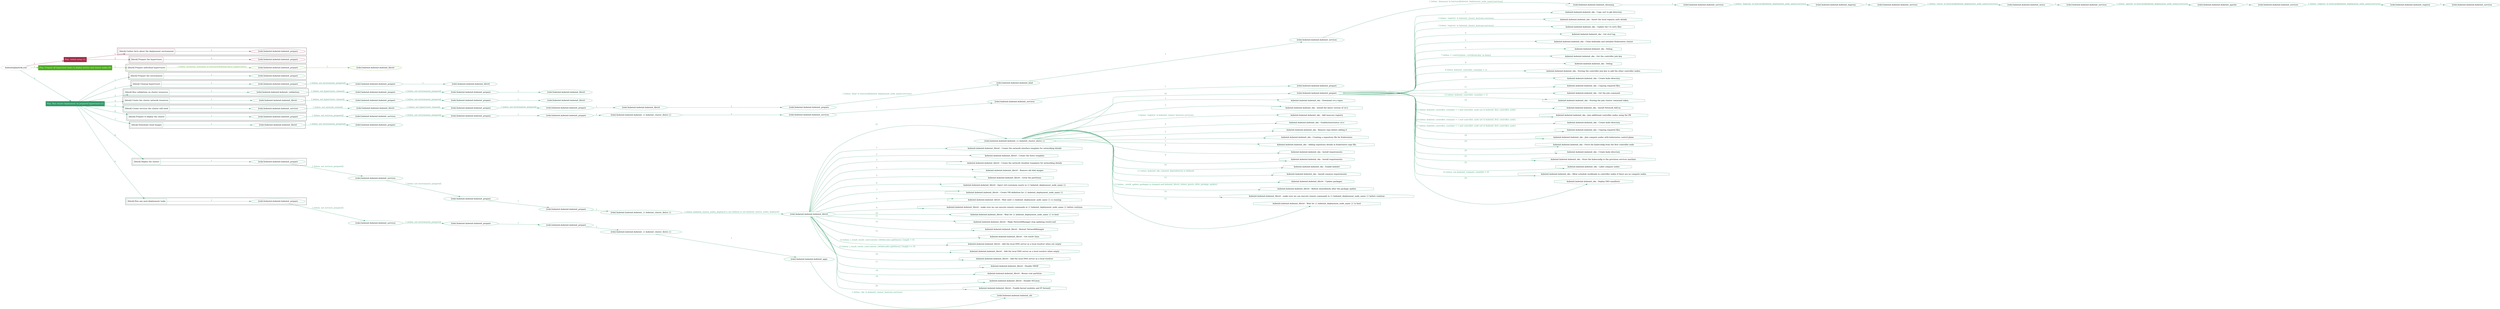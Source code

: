 digraph {
	graph [concentrate=true ordering=in rankdir=LR ratio=fill]
	edge [esep=5 sep=10]
	"kubeinit/playbook.yml" [id=root_node style=dotted]
	play_9ef2fc5b [label="Play: Initial setup (1)" color="#a22a49" fontcolor="#ffffff" id=play_9ef2fc5b shape=box style=filled tooltip=localhost]
	"kubeinit/playbook.yml" -> play_9ef2fc5b [label="1 " color="#a22a49" fontcolor="#a22a49" id=edge_4903bf76 labeltooltip="1 " tooltip="1 "]
	subgraph "kubeinit.kubeinit.kubeinit_prepare" {
		role_4aed1c28 [label="[role] kubeinit.kubeinit.kubeinit_prepare" color="#a22a49" id=role_4aed1c28 tooltip="kubeinit.kubeinit.kubeinit_prepare"]
	}
	subgraph "kubeinit.kubeinit.kubeinit_prepare" {
		role_7d3f40e4 [label="[role] kubeinit.kubeinit.kubeinit_prepare" color="#a22a49" id=role_7d3f40e4 tooltip="kubeinit.kubeinit.kubeinit_prepare"]
	}
	subgraph "Play: Initial setup (1)" {
		play_9ef2fc5b -> block_af2ac111 [label=1 color="#a22a49" fontcolor="#a22a49" id=edge_f2d2b34e labeltooltip=1 tooltip=1]
		subgraph cluster_block_af2ac111 {
			block_af2ac111 [label="[block] Gather facts about the deployment environment" color="#a22a49" id=block_af2ac111 labeltooltip="Gather facts about the deployment environment" shape=box tooltip="Gather facts about the deployment environment"]
			block_af2ac111 -> role_4aed1c28 [label="1 " color="#a22a49" fontcolor="#a22a49" id=edge_f97c8a91 labeltooltip="1 " tooltip="1 "]
		}
		play_9ef2fc5b -> block_1ce15771 [label=2 color="#a22a49" fontcolor="#a22a49" id=edge_c9fffc2e labeltooltip=2 tooltip=2]
		subgraph cluster_block_1ce15771 {
			block_1ce15771 [label="[block] Prepare the hypervisors" color="#a22a49" id=block_1ce15771 labeltooltip="Prepare the hypervisors" shape=box tooltip="Prepare the hypervisors"]
			block_1ce15771 -> role_7d3f40e4 [label="1 " color="#a22a49" fontcolor="#a22a49" id=edge_749e84b3 labeltooltip="1 " tooltip="1 "]
		}
	}
	play_323cfb81 [label="Play: Prepare all hypervisor hosts to deploy service and cluster nodes (0)" color="#4dac20" fontcolor="#ffffff" id=play_323cfb81 shape=box style=filled tooltip="Play: Prepare all hypervisor hosts to deploy service and cluster nodes (0)"]
	"kubeinit/playbook.yml" -> play_323cfb81 [label="2 " color="#4dac20" fontcolor="#4dac20" id=edge_686cb3c3 labeltooltip="2 " tooltip="2 "]
	subgraph "kubeinit.kubeinit.kubeinit_libvirt" {
		role_3d4331ad [label="[role] kubeinit.kubeinit.kubeinit_libvirt" color="#4dac20" id=role_3d4331ad tooltip="kubeinit.kubeinit.kubeinit_libvirt"]
	}
	subgraph "kubeinit.kubeinit.kubeinit_prepare" {
		role_997b0c64 [label="[role] kubeinit.kubeinit.kubeinit_prepare" color="#4dac20" id=role_997b0c64 tooltip="kubeinit.kubeinit.kubeinit_prepare"]
		role_997b0c64 -> role_3d4331ad [label="1 " color="#4dac20" fontcolor="#4dac20" id=edge_b7d7b84b labeltooltip="1 " tooltip="1 "]
	}
	subgraph "Play: Prepare all hypervisor hosts to deploy service and cluster nodes (0)" {
		play_323cfb81 -> block_a5c9ae30 [label=1 color="#4dac20" fontcolor="#4dac20" id=edge_83e48ad5 labeltooltip=1 tooltip=1]
		subgraph cluster_block_a5c9ae30 {
			block_a5c9ae30 [label="[block] Prepare individual hypervisors" color="#4dac20" id=block_a5c9ae30 labeltooltip="Prepare individual hypervisors" shape=box tooltip="Prepare individual hypervisors"]
			block_a5c9ae30 -> role_997b0c64 [label="1 [when: inventory_hostname in hostvars['kubeinit-facts'].hypervisors]" color="#4dac20" fontcolor="#4dac20" id=edge_3b76b274 labeltooltip="1 [when: inventory_hostname in hostvars['kubeinit-facts'].hypervisors]" tooltip="1 [when: inventory_hostname in hostvars['kubeinit-facts'].hypervisors]"]
		}
	}
	play_0d4c85de [label="Play: Run cluster deployment on prepared hypervisors (1)" color="#339969" fontcolor="#ffffff" id=play_0d4c85de shape=box style=filled tooltip=localhost]
	"kubeinit/playbook.yml" -> play_0d4c85de [label="3 " color="#339969" fontcolor="#339969" id=edge_3c913d36 labeltooltip="3 " tooltip="3 "]
	subgraph "kubeinit.kubeinit.kubeinit_prepare" {
		role_baa9bc07 [label="[role] kubeinit.kubeinit.kubeinit_prepare" color="#339969" id=role_baa9bc07 tooltip="kubeinit.kubeinit.kubeinit_prepare"]
	}
	subgraph "kubeinit.kubeinit.kubeinit_libvirt" {
		role_3f87221f [label="[role] kubeinit.kubeinit.kubeinit_libvirt" color="#339969" id=role_3f87221f tooltip="kubeinit.kubeinit.kubeinit_libvirt"]
	}
	subgraph "kubeinit.kubeinit.kubeinit_prepare" {
		role_0d69f023 [label="[role] kubeinit.kubeinit.kubeinit_prepare" color="#339969" id=role_0d69f023 tooltip="kubeinit.kubeinit.kubeinit_prepare"]
		role_0d69f023 -> role_3f87221f [label="1 " color="#339969" fontcolor="#339969" id=edge_dbb89274 labeltooltip="1 " tooltip="1 "]
	}
	subgraph "kubeinit.kubeinit.kubeinit_prepare" {
		role_6fcfbc53 [label="[role] kubeinit.kubeinit.kubeinit_prepare" color="#339969" id=role_6fcfbc53 tooltip="kubeinit.kubeinit.kubeinit_prepare"]
		role_6fcfbc53 -> role_0d69f023 [label="1 [when: not environment_prepared]" color="#339969" fontcolor="#339969" id=edge_078109ac labeltooltip="1 [when: not environment_prepared]" tooltip="1 [when: not environment_prepared]"]
	}
	subgraph "kubeinit.kubeinit.kubeinit_libvirt" {
		role_bbefcb0c [label="[role] kubeinit.kubeinit.kubeinit_libvirt" color="#339969" id=role_bbefcb0c tooltip="kubeinit.kubeinit.kubeinit_libvirt"]
	}
	subgraph "kubeinit.kubeinit.kubeinit_prepare" {
		role_2302d466 [label="[role] kubeinit.kubeinit.kubeinit_prepare" color="#339969" id=role_2302d466 tooltip="kubeinit.kubeinit.kubeinit_prepare"]
		role_2302d466 -> role_bbefcb0c [label="1 " color="#339969" fontcolor="#339969" id=edge_1213c4a3 labeltooltip="1 " tooltip="1 "]
	}
	subgraph "kubeinit.kubeinit.kubeinit_prepare" {
		role_8870eb88 [label="[role] kubeinit.kubeinit.kubeinit_prepare" color="#339969" id=role_8870eb88 tooltip="kubeinit.kubeinit.kubeinit_prepare"]
		role_8870eb88 -> role_2302d466 [label="1 [when: not environment_prepared]" color="#339969" fontcolor="#339969" id=edge_531532ac labeltooltip="1 [when: not environment_prepared]" tooltip="1 [when: not environment_prepared]"]
	}
	subgraph "kubeinit.kubeinit.kubeinit_validations" {
		role_ef82094a [label="[role] kubeinit.kubeinit.kubeinit_validations" color="#339969" id=role_ef82094a tooltip="kubeinit.kubeinit.kubeinit_validations"]
		role_ef82094a -> role_8870eb88 [label="1 [when: not hypervisors_cleaned]" color="#339969" fontcolor="#339969" id=edge_b33e6cba labeltooltip="1 [when: not hypervisors_cleaned]" tooltip="1 [when: not hypervisors_cleaned]"]
	}
	subgraph "kubeinit.kubeinit.kubeinit_libvirt" {
		role_3fa76de4 [label="[role] kubeinit.kubeinit.kubeinit_libvirt" color="#339969" id=role_3fa76de4 tooltip="kubeinit.kubeinit.kubeinit_libvirt"]
	}
	subgraph "kubeinit.kubeinit.kubeinit_prepare" {
		role_cb39a0e7 [label="[role] kubeinit.kubeinit.kubeinit_prepare" color="#339969" id=role_cb39a0e7 tooltip="kubeinit.kubeinit.kubeinit_prepare"]
		role_cb39a0e7 -> role_3fa76de4 [label="1 " color="#339969" fontcolor="#339969" id=edge_c74c9ef0 labeltooltip="1 " tooltip="1 "]
	}
	subgraph "kubeinit.kubeinit.kubeinit_prepare" {
		role_76798f1c [label="[role] kubeinit.kubeinit.kubeinit_prepare" color="#339969" id=role_76798f1c tooltip="kubeinit.kubeinit.kubeinit_prepare"]
		role_76798f1c -> role_cb39a0e7 [label="1 [when: not environment_prepared]" color="#339969" fontcolor="#339969" id=edge_195ca50b labeltooltip="1 [when: not environment_prepared]" tooltip="1 [when: not environment_prepared]"]
	}
	subgraph "kubeinit.kubeinit.kubeinit_libvirt" {
		role_13f20745 [label="[role] kubeinit.kubeinit.kubeinit_libvirt" color="#339969" id=role_13f20745 tooltip="kubeinit.kubeinit.kubeinit_libvirt"]
		role_13f20745 -> role_76798f1c [label="1 [when: not hypervisors_cleaned]" color="#339969" fontcolor="#339969" id=edge_ceb0f009 labeltooltip="1 [when: not hypervisors_cleaned]" tooltip="1 [when: not hypervisors_cleaned]"]
	}
	subgraph "kubeinit.kubeinit.kubeinit_services" {
		role_95e73071 [label="[role] kubeinit.kubeinit.kubeinit_services" color="#339969" id=role_95e73071 tooltip="kubeinit.kubeinit.kubeinit_services"]
	}
	subgraph "kubeinit.kubeinit.kubeinit_registry" {
		role_1e97c482 [label="[role] kubeinit.kubeinit.kubeinit_registry" color="#339969" id=role_1e97c482 tooltip="kubeinit.kubeinit.kubeinit_registry"]
		role_1e97c482 -> role_95e73071 [label="1 " color="#339969" fontcolor="#339969" id=edge_b39dda98 labeltooltip="1 " tooltip="1 "]
	}
	subgraph "kubeinit.kubeinit.kubeinit_services" {
		role_dbdaa0f9 [label="[role] kubeinit.kubeinit.kubeinit_services" color="#339969" id=role_dbdaa0f9 tooltip="kubeinit.kubeinit.kubeinit_services"]
		role_dbdaa0f9 -> role_1e97c482 [label="1 [when: 'registry' in hostvars[kubeinit_deployment_node_name].services]" color="#339969" fontcolor="#339969" id=edge_9c8b7c3d labeltooltip="1 [when: 'registry' in hostvars[kubeinit_deployment_node_name].services]" tooltip="1 [when: 'registry' in hostvars[kubeinit_deployment_node_name].services]"]
	}
	subgraph "kubeinit.kubeinit.kubeinit_apache" {
		role_d4eccbad [label="[role] kubeinit.kubeinit.kubeinit_apache" color="#339969" id=role_d4eccbad tooltip="kubeinit.kubeinit.kubeinit_apache"]
		role_d4eccbad -> role_dbdaa0f9 [label="1 " color="#339969" fontcolor="#339969" id=edge_1175b15c labeltooltip="1 " tooltip="1 "]
	}
	subgraph "kubeinit.kubeinit.kubeinit_services" {
		role_1bc7715e [label="[role] kubeinit.kubeinit.kubeinit_services" color="#339969" id=role_1bc7715e tooltip="kubeinit.kubeinit.kubeinit_services"]
		role_1bc7715e -> role_d4eccbad [label="1 [when: 'apache' in hostvars[kubeinit_deployment_node_name].services]" color="#339969" fontcolor="#339969" id=edge_9a815620 labeltooltip="1 [when: 'apache' in hostvars[kubeinit_deployment_node_name].services]" tooltip="1 [when: 'apache' in hostvars[kubeinit_deployment_node_name].services]"]
	}
	subgraph "kubeinit.kubeinit.kubeinit_nexus" {
		role_e8972f2a [label="[role] kubeinit.kubeinit.kubeinit_nexus" color="#339969" id=role_e8972f2a tooltip="kubeinit.kubeinit.kubeinit_nexus"]
		role_e8972f2a -> role_1bc7715e [label="1 " color="#339969" fontcolor="#339969" id=edge_29619b9e labeltooltip="1 " tooltip="1 "]
	}
	subgraph "kubeinit.kubeinit.kubeinit_services" {
		role_07f05728 [label="[role] kubeinit.kubeinit.kubeinit_services" color="#339969" id=role_07f05728 tooltip="kubeinit.kubeinit.kubeinit_services"]
		role_07f05728 -> role_e8972f2a [label="1 [when: 'nexus' in hostvars[kubeinit_deployment_node_name].services]" color="#339969" fontcolor="#339969" id=edge_a8e0ece7 labeltooltip="1 [when: 'nexus' in hostvars[kubeinit_deployment_node_name].services]" tooltip="1 [when: 'nexus' in hostvars[kubeinit_deployment_node_name].services]"]
	}
	subgraph "kubeinit.kubeinit.kubeinit_haproxy" {
		role_a96617a4 [label="[role] kubeinit.kubeinit.kubeinit_haproxy" color="#339969" id=role_a96617a4 tooltip="kubeinit.kubeinit.kubeinit_haproxy"]
		role_a96617a4 -> role_07f05728 [label="1 " color="#339969" fontcolor="#339969" id=edge_37b26635 labeltooltip="1 " tooltip="1 "]
	}
	subgraph "kubeinit.kubeinit.kubeinit_services" {
		role_d2247ea9 [label="[role] kubeinit.kubeinit.kubeinit_services" color="#339969" id=role_d2247ea9 tooltip="kubeinit.kubeinit.kubeinit_services"]
		role_d2247ea9 -> role_a96617a4 [label="1 [when: 'haproxy' in hostvars[kubeinit_deployment_node_name].services]" color="#339969" fontcolor="#339969" id=edge_3a8f76c1 labeltooltip="1 [when: 'haproxy' in hostvars[kubeinit_deployment_node_name].services]" tooltip="1 [when: 'haproxy' in hostvars[kubeinit_deployment_node_name].services]"]
	}
	subgraph "kubeinit.kubeinit.kubeinit_dnsmasq" {
		role_210dd30f [label="[role] kubeinit.kubeinit.kubeinit_dnsmasq" color="#339969" id=role_210dd30f tooltip="kubeinit.kubeinit.kubeinit_dnsmasq"]
		role_210dd30f -> role_d2247ea9 [label="1 " color="#339969" fontcolor="#339969" id=edge_2012ef2a labeltooltip="1 " tooltip="1 "]
	}
	subgraph "kubeinit.kubeinit.kubeinit_services" {
		role_0111502e [label="[role] kubeinit.kubeinit.kubeinit_services" color="#339969" id=role_0111502e tooltip="kubeinit.kubeinit.kubeinit_services"]
		role_0111502e -> role_210dd30f [label="1 [when: 'dnsmasq' in hostvars[kubeinit_deployment_node_name].services]" color="#339969" fontcolor="#339969" id=edge_42a266c9 labeltooltip="1 [when: 'dnsmasq' in hostvars[kubeinit_deployment_node_name].services]" tooltip="1 [when: 'dnsmasq' in hostvars[kubeinit_deployment_node_name].services]"]
	}
	subgraph "kubeinit.kubeinit.kubeinit_bind" {
		role_e293cfa9 [label="[role] kubeinit.kubeinit.kubeinit_bind" color="#339969" id=role_e293cfa9 tooltip="kubeinit.kubeinit.kubeinit_bind"]
		role_e293cfa9 -> role_0111502e [label="1 " color="#339969" fontcolor="#339969" id=edge_5ee10692 labeltooltip="1 " tooltip="1 "]
	}
	subgraph "kubeinit.kubeinit.kubeinit_prepare" {
		role_1ac79381 [label="[role] kubeinit.kubeinit.kubeinit_prepare" color="#339969" id=role_1ac79381 tooltip="kubeinit.kubeinit.kubeinit_prepare"]
		role_1ac79381 -> role_e293cfa9 [label="1 [when: 'bind' in hostvars[kubeinit_deployment_node_name].services]" color="#339969" fontcolor="#339969" id=edge_a4da7af4 labeltooltip="1 [when: 'bind' in hostvars[kubeinit_deployment_node_name].services]" tooltip="1 [when: 'bind' in hostvars[kubeinit_deployment_node_name].services]"]
	}
	subgraph "kubeinit.kubeinit.kubeinit_libvirt" {
		role_2ca38f03 [label="[role] kubeinit.kubeinit.kubeinit_libvirt" color="#339969" id=role_2ca38f03 tooltip="kubeinit.kubeinit.kubeinit_libvirt"]
		role_2ca38f03 -> role_1ac79381 [label="1 " color="#339969" fontcolor="#339969" id=edge_614a9295 labeltooltip="1 " tooltip="1 "]
	}
	subgraph "kubeinit.kubeinit.kubeinit_prepare" {
		role_c4a2ab99 [label="[role] kubeinit.kubeinit.kubeinit_prepare" color="#339969" id=role_c4a2ab99 tooltip="kubeinit.kubeinit.kubeinit_prepare"]
		role_c4a2ab99 -> role_2ca38f03 [label="1 " color="#339969" fontcolor="#339969" id=edge_7387ff57 labeltooltip="1 " tooltip="1 "]
	}
	subgraph "kubeinit.kubeinit.kubeinit_prepare" {
		role_45027be6 [label="[role] kubeinit.kubeinit.kubeinit_prepare" color="#339969" id=role_45027be6 tooltip="kubeinit.kubeinit.kubeinit_prepare"]
		role_45027be6 -> role_c4a2ab99 [label="1 [when: not environment_prepared]" color="#339969" fontcolor="#339969" id=edge_064b6af9 labeltooltip="1 [when: not environment_prepared]" tooltip="1 [when: not environment_prepared]"]
	}
	subgraph "kubeinit.kubeinit.kubeinit_libvirt" {
		role_bcc92cab [label="[role] kubeinit.kubeinit.kubeinit_libvirt" color="#339969" id=role_bcc92cab tooltip="kubeinit.kubeinit.kubeinit_libvirt"]
		role_bcc92cab -> role_45027be6 [label="1 [when: not hypervisors_cleaned]" color="#339969" fontcolor="#339969" id=edge_bfb7f5da labeltooltip="1 [when: not hypervisors_cleaned]" tooltip="1 [when: not hypervisors_cleaned]"]
	}
	subgraph "kubeinit.kubeinit.kubeinit_services" {
		role_5e364367 [label="[role] kubeinit.kubeinit.kubeinit_services" color="#339969" id=role_5e364367 tooltip="kubeinit.kubeinit.kubeinit_services"]
		role_5e364367 -> role_bcc92cab [label="1 [when: not network_created]" color="#339969" fontcolor="#339969" id=edge_d810d098 labeltooltip="1 [when: not network_created]" tooltip="1 [when: not network_created]"]
	}
	subgraph "kubeinit.kubeinit.kubeinit_prepare" {
		role_38baeaf0 [label="[role] kubeinit.kubeinit.kubeinit_prepare" color="#339969" id=role_38baeaf0 tooltip="kubeinit.kubeinit.kubeinit_prepare"]
	}
	subgraph "kubeinit.kubeinit.kubeinit_services" {
		role_38d1a1bc [label="[role] kubeinit.kubeinit.kubeinit_services" color="#339969" id=role_38d1a1bc tooltip="kubeinit.kubeinit.kubeinit_services"]
		role_38d1a1bc -> role_38baeaf0 [label="1 " color="#339969" fontcolor="#339969" id=edge_293d2e7e labeltooltip="1 " tooltip="1 "]
	}
	subgraph "kubeinit.kubeinit.kubeinit_services" {
		role_22dc7626 [label="[role] kubeinit.kubeinit.kubeinit_services" color="#339969" id=role_22dc7626 tooltip="kubeinit.kubeinit.kubeinit_services"]
		role_22dc7626 -> role_38d1a1bc [label="1 " color="#339969" fontcolor="#339969" id=edge_e1f56c8f labeltooltip="1 " tooltip="1 "]
	}
	subgraph "kubeinit.kubeinit.kubeinit_{{ kubeinit_cluster_distro }}" {
		role_a67544c5 [label="[role] kubeinit.kubeinit.kubeinit_{{ kubeinit_cluster_distro }}" color="#339969" id=role_a67544c5 tooltip="kubeinit.kubeinit.kubeinit_{{ kubeinit_cluster_distro }}"]
		role_a67544c5 -> role_22dc7626 [label="1 " color="#339969" fontcolor="#339969" id=edge_46518707 labeltooltip="1 " tooltip="1 "]
	}
	subgraph "kubeinit.kubeinit.kubeinit_prepare" {
		role_4471a2f5 [label="[role] kubeinit.kubeinit.kubeinit_prepare" color="#339969" id=role_4471a2f5 tooltip="kubeinit.kubeinit.kubeinit_prepare"]
		role_4471a2f5 -> role_a67544c5 [label="1 " color="#339969" fontcolor="#339969" id=edge_9c5d8540 labeltooltip="1 " tooltip="1 "]
	}
	subgraph "kubeinit.kubeinit.kubeinit_prepare" {
		role_3c58cd94 [label="[role] kubeinit.kubeinit.kubeinit_prepare" color="#339969" id=role_3c58cd94 tooltip="kubeinit.kubeinit.kubeinit_prepare"]
		role_3c58cd94 -> role_4471a2f5 [label="1 " color="#339969" fontcolor="#339969" id=edge_6630f47f labeltooltip="1 " tooltip="1 "]
	}
	subgraph "kubeinit.kubeinit.kubeinit_services" {
		role_7b0fcf9a [label="[role] kubeinit.kubeinit.kubeinit_services" color="#339969" id=role_7b0fcf9a tooltip="kubeinit.kubeinit.kubeinit_services"]
		role_7b0fcf9a -> role_3c58cd94 [label="1 [when: not environment_prepared]" color="#339969" fontcolor="#339969" id=edge_cc979bb1 labeltooltip="1 [when: not environment_prepared]" tooltip="1 [when: not environment_prepared]"]
	}
	subgraph "kubeinit.kubeinit.kubeinit_prepare" {
		role_242997e8 [label="[role] kubeinit.kubeinit.kubeinit_prepare" color="#339969" id=role_242997e8 tooltip="kubeinit.kubeinit.kubeinit_prepare"]
		role_242997e8 -> role_7b0fcf9a [label="1 [when: not services_prepared]" color="#339969" fontcolor="#339969" id=edge_781f4ae1 labeltooltip="1 [when: not services_prepared]" tooltip="1 [when: not services_prepared]"]
	}
	subgraph "kubeinit.kubeinit.kubeinit_prepare" {
		role_a84bfa25 [label="[role] kubeinit.kubeinit.kubeinit_prepare" color="#339969" id=role_a84bfa25 tooltip="kubeinit.kubeinit.kubeinit_prepare"]
	}
	subgraph "kubeinit.kubeinit.kubeinit_libvirt" {
		role_c114c547 [label="[role] kubeinit.kubeinit.kubeinit_libvirt" color="#339969" id=role_c114c547 tooltip="kubeinit.kubeinit.kubeinit_libvirt"]
		role_c114c547 -> role_a84bfa25 [label="1 [when: not environment_prepared]" color="#339969" fontcolor="#339969" id=edge_c21ac67e labeltooltip="1 [when: not environment_prepared]" tooltip="1 [when: not environment_prepared]"]
	}
	subgraph "kubeinit.kubeinit.kubeinit_prepare" {
		role_54ca0103 [label="[role] kubeinit.kubeinit.kubeinit_prepare" color="#339969" id=role_54ca0103 tooltip="kubeinit.kubeinit.kubeinit_prepare"]
		task_1079ef1f [label="kubeinit.kubeinit.kubeinit_eks : Copy cert to pki directory" color="#339969" id=task_1079ef1f shape=octagon tooltip="kubeinit.kubeinit.kubeinit_eks : Copy cert to pki directory"]
		role_54ca0103 -> task_1079ef1f [label="1 " color="#339969" fontcolor="#339969" id=edge_710e9b38 labeltooltip="1 " tooltip="1 "]
		task_60656863 [label="kubeinit.kubeinit.kubeinit_eks : Insert the local registry auth details" color="#339969" id=task_60656863 shape=octagon tooltip="kubeinit.kubeinit.kubeinit_eks : Insert the local registry auth details"]
		role_54ca0103 -> task_60656863 [label="2 [when: 'registry' in kubeinit_cluster_hostvars.services]" color="#339969" fontcolor="#339969" id=edge_11131124 labeltooltip="2 [when: 'registry' in kubeinit_cluster_hostvars.services]" tooltip="2 [when: 'registry' in kubeinit_cluster_hostvars.services]"]
		task_2f9e1dbe [label="kubeinit.kubeinit.kubeinit_eks : Update the CA certs files" color="#339969" id=task_2f9e1dbe shape=octagon tooltip="kubeinit.kubeinit.kubeinit_eks : Update the CA certs files"]
		role_54ca0103 -> task_2f9e1dbe [label="3 [when: 'registry' in kubeinit_cluster_hostvars.services]" color="#339969" fontcolor="#339969" id=edge_42a8e7b6 labeltooltip="3 [when: 'registry' in kubeinit_cluster_hostvars.services]" tooltip="3 [when: 'registry' in kubeinit_cluster_hostvars.services]"]
		task_30741188 [label="kubeinit.kubeinit.kubeinit_eks : Get etcd tag" color="#339969" id=task_30741188 shape=octagon tooltip="kubeinit.kubeinit.kubeinit_eks : Get etcd tag"]
		role_54ca0103 -> task_30741188 [label="4 " color="#339969" fontcolor="#339969" id=edge_315a375c labeltooltip="4 " tooltip="4 "]
		task_51d7516b [label="kubeinit.kubeinit.kubeinit_eks : Clean kubeadm and initialize Kubernetes cluster" color="#339969" id=task_51d7516b shape=octagon tooltip="kubeinit.kubeinit.kubeinit_eks : Clean kubeadm and initialize Kubernetes cluster"]
		role_54ca0103 -> task_51d7516b [label="5 " color="#339969" fontcolor="#339969" id=edge_45c041d7 labeltooltip="5 " tooltip="5 "]
		task_4365701f [label="kubeinit.kubeinit.kubeinit_eks : Debug" color="#339969" id=task_4365701f shape=octagon tooltip="kubeinit.kubeinit.kubeinit_eks : Debug"]
		role_54ca0103 -> task_4365701f [label="6 " color="#339969" fontcolor="#339969" id=edge_7b6f5466 labeltooltip="6 " tooltip="6 "]
		task_5b7d1ec5 [label="kubeinit.kubeinit.kubeinit_eks : Get the controller join key" color="#339969" id=task_5b7d1ec5 shape=octagon tooltip="kubeinit.kubeinit.kubeinit_eks : Get the controller join key"]
		role_54ca0103 -> task_5b7d1ec5 [label="7 [when: ('--control-plane --certificate-key' in item)]" color="#339969" fontcolor="#339969" id=edge_50f9fee9 labeltooltip="7 [when: ('--control-plane --certificate-key' in item)]" tooltip="7 [when: ('--control-plane --certificate-key' in item)]"]
		task_3550465d [label="kubeinit.kubeinit.kubeinit_eks : Debug" color="#339969" id=task_3550465d shape=octagon tooltip="kubeinit.kubeinit.kubeinit_eks : Debug"]
		role_54ca0103 -> task_3550465d [label="8 " color="#339969" fontcolor="#339969" id=edge_5783ef3b labeltooltip="8 " tooltip="8 "]
		task_97a59260 [label="kubeinit.kubeinit.kubeinit_eks : Storing the controller join key to add the other controller nodes." color="#339969" id=task_97a59260 shape=octagon tooltip="kubeinit.kubeinit.kubeinit_eks : Storing the controller join key to add the other controller nodes."]
		role_54ca0103 -> task_97a59260 [label="9 [when: kubeinit_controller_count|int > 1]" color="#339969" fontcolor="#339969" id=edge_94c10ab1 labeltooltip="9 [when: kubeinit_controller_count|int > 1]" tooltip="9 [when: kubeinit_controller_count|int > 1]"]
		task_ece44035 [label="kubeinit.kubeinit.kubeinit_eks : Create kube directory" color="#339969" id=task_ece44035 shape=octagon tooltip="kubeinit.kubeinit.kubeinit_eks : Create kube directory"]
		role_54ca0103 -> task_ece44035 [label="10 " color="#339969" fontcolor="#339969" id=edge_c701a6b3 labeltooltip="10 " tooltip="10 "]
		task_07733f3b [label="kubeinit.kubeinit.kubeinit_eks : Copying required files" color="#339969" id=task_07733f3b shape=octagon tooltip="kubeinit.kubeinit.kubeinit_eks : Copying required files"]
		role_54ca0103 -> task_07733f3b [label="11 " color="#339969" fontcolor="#339969" id=edge_be7a7d79 labeltooltip="11 " tooltip="11 "]
		task_7d0a386c [label="kubeinit.kubeinit.kubeinit_eks : Get the join command" color="#339969" id=task_7d0a386c shape=octagon tooltip="kubeinit.kubeinit.kubeinit_eks : Get the join command"]
		role_54ca0103 -> task_7d0a386c [label="12 " color="#339969" fontcolor="#339969" id=edge_51c99918 labeltooltip="12 " tooltip="12 "]
		task_a9c9b5e0 [label="kubeinit.kubeinit.kubeinit_eks : Storing the join cluster command token." color="#339969" id=task_a9c9b5e0 shape=octagon tooltip="kubeinit.kubeinit.kubeinit_eks : Storing the join cluster command token."]
		role_54ca0103 -> task_a9c9b5e0 [label="13 [when: kubeinit_controller_count|int > 1]" color="#339969" fontcolor="#339969" id=edge_cd72e70f labeltooltip="13 [when: kubeinit_controller_count|int > 1]" tooltip="13 [when: kubeinit_controller_count|int > 1]"]
		task_b7eaa3c4 [label="kubeinit.kubeinit.kubeinit_eks : Install Network Add-on" color="#339969" id=task_b7eaa3c4 shape=octagon tooltip="kubeinit.kubeinit.kubeinit_eks : Install Network Add-on"]
		role_54ca0103 -> task_b7eaa3c4 [label="14 " color="#339969" fontcolor="#339969" id=edge_f85535f9 labeltooltip="14 " tooltip="14 "]
		task_31cca5d4 [label="kubeinit.kubeinit.kubeinit_eks : Join additional controller nodes using the PK" color="#339969" id=task_31cca5d4 shape=octagon tooltip="kubeinit.kubeinit.kubeinit_eks : Join additional controller nodes using the PK"]
		role_54ca0103 -> task_31cca5d4 [label="15 [when: kubeinit_controller_count|int > 1 and controller_node not in kubeinit_first_controller_node]" color="#339969" fontcolor="#339969" id=edge_22642763 labeltooltip="15 [when: kubeinit_controller_count|int > 1 and controller_node not in kubeinit_first_controller_node]" tooltip="15 [when: kubeinit_controller_count|int > 1 and controller_node not in kubeinit_first_controller_node]"]
		task_2db7f42c [label="kubeinit.kubeinit.kubeinit_eks : Create kube directory" color="#339969" id=task_2db7f42c shape=octagon tooltip="kubeinit.kubeinit.kubeinit_eks : Create kube directory"]
		role_54ca0103 -> task_2db7f42c [label="16 [when: kubeinit_controller_count|int > 1 and controller_node not in kubeinit_first_controller_node]" color="#339969" fontcolor="#339969" id=edge_17f59b19 labeltooltip="16 [when: kubeinit_controller_count|int > 1 and controller_node not in kubeinit_first_controller_node]" tooltip="16 [when: kubeinit_controller_count|int > 1 and controller_node not in kubeinit_first_controller_node]"]
		task_544509fb [label="kubeinit.kubeinit.kubeinit_eks : Copying required files" color="#339969" id=task_544509fb shape=octagon tooltip="kubeinit.kubeinit.kubeinit_eks : Copying required files"]
		role_54ca0103 -> task_544509fb [label="17 [when: kubeinit_controller_count|int > 1 and controller_node not in kubeinit_first_controller_node]" color="#339969" fontcolor="#339969" id=edge_74215a3c labeltooltip="17 [when: kubeinit_controller_count|int > 1 and controller_node not in kubeinit_first_controller_node]" tooltip="17 [when: kubeinit_controller_count|int > 1 and controller_node not in kubeinit_first_controller_node]"]
		task_9791b504 [label="kubeinit.kubeinit.kubeinit_eks : Join compute nodes with kubernetes control plane" color="#339969" id=task_9791b504 shape=octagon tooltip="kubeinit.kubeinit.kubeinit_eks : Join compute nodes with kubernetes control plane"]
		role_54ca0103 -> task_9791b504 [label="18 " color="#339969" fontcolor="#339969" id=edge_2199ef6e labeltooltip="18 " tooltip="18 "]
		task_35e1c1a1 [label="kubeinit.kubeinit.kubeinit_eks : Fetch the kubeconfig from the first controller node" color="#339969" id=task_35e1c1a1 shape=octagon tooltip="kubeinit.kubeinit.kubeinit_eks : Fetch the kubeconfig from the first controller node"]
		role_54ca0103 -> task_35e1c1a1 [label="19 " color="#339969" fontcolor="#339969" id=edge_2d60debe labeltooltip="19 " tooltip="19 "]
		task_3075038a [label="kubeinit.kubeinit.kubeinit_eks : Create kube directory" color="#339969" id=task_3075038a shape=octagon tooltip="kubeinit.kubeinit.kubeinit_eks : Create kube directory"]
		role_54ca0103 -> task_3075038a [label="20 " color="#339969" fontcolor="#339969" id=edge_fc78468c labeltooltip="20 " tooltip="20 "]
		task_ac3e991a [label="kubeinit.kubeinit.kubeinit_eks : Store the kubeconfig to the provision services machine." color="#339969" id=task_ac3e991a shape=octagon tooltip="kubeinit.kubeinit.kubeinit_eks : Store the kubeconfig to the provision services machine."]
		role_54ca0103 -> task_ac3e991a [label="21 " color="#339969" fontcolor="#339969" id=edge_f1384406 labeltooltip="21 " tooltip="21 "]
		task_ded98aa9 [label="kubeinit.kubeinit.kubeinit_eks : Label compute nodes" color="#339969" id=task_ded98aa9 shape=octagon tooltip="kubeinit.kubeinit.kubeinit_eks : Label compute nodes"]
		role_54ca0103 -> task_ded98aa9 [label="22 " color="#339969" fontcolor="#339969" id=edge_10500885 labeltooltip="22 " tooltip="22 "]
		task_b69e47d5 [label="kubeinit.kubeinit.kubeinit_eks : Allow schedule workloads in controller nodes if there are no compute nodes" color="#339969" id=task_b69e47d5 shape=octagon tooltip="kubeinit.kubeinit.kubeinit_eks : Allow schedule workloads in controller nodes if there are no compute nodes"]
		role_54ca0103 -> task_b69e47d5 [label="23 [when: not kubeinit_compute_count|int > 0]" color="#339969" fontcolor="#339969" id=edge_c5eca829 labeltooltip="23 [when: not kubeinit_compute_count|int > 0]" tooltip="23 [when: not kubeinit_compute_count|int > 0]"]
		task_ce7e3bd6 [label="kubeinit.kubeinit.kubeinit_eks : Deploy EKS manifests." color="#339969" id=task_ce7e3bd6 shape=octagon tooltip="kubeinit.kubeinit.kubeinit_eks : Deploy EKS manifests."]
		role_54ca0103 -> task_ce7e3bd6 [label="24 " color="#339969" fontcolor="#339969" id=edge_3087aed7 labeltooltip="24 " tooltip="24 "]
	}
	subgraph "kubeinit.kubeinit.kubeinit_{{ kubeinit_cluster_distro }}" {
		role_f564b0ef [label="[role] kubeinit.kubeinit.kubeinit_{{ kubeinit_cluster_distro }}" color="#339969" id=role_f564b0ef tooltip="kubeinit.kubeinit.kubeinit_{{ kubeinit_cluster_distro }}"]
		task_fe029017 [label="kubeinit.kubeinit.kubeinit_eks : Download cri-o repos" color="#339969" id=task_fe029017 shape=octagon tooltip="kubeinit.kubeinit.kubeinit_eks : Download cri-o repos"]
		role_f564b0ef -> task_fe029017 [label="1 " color="#339969" fontcolor="#339969" id=edge_4ebf6df4 labeltooltip="1 " tooltip="1 "]
		task_056b1593 [label="kubeinit.kubeinit.kubeinit_eks : Install the latest version of cri-o" color="#339969" id=task_056b1593 shape=octagon tooltip="kubeinit.kubeinit.kubeinit_eks : Install the latest version of cri-o"]
		role_f564b0ef -> task_056b1593 [label="2 " color="#339969" fontcolor="#339969" id=edge_b61920c4 labeltooltip="2 " tooltip="2 "]
		task_ece5e6b3 [label="kubeinit.kubeinit.kubeinit_eks : Add insecure registry" color="#339969" id=task_ece5e6b3 shape=octagon tooltip="kubeinit.kubeinit.kubeinit_eks : Add insecure registry"]
		role_f564b0ef -> task_ece5e6b3 [label="3 [when: 'registry' in kubeinit_cluster_hostvars.services]" color="#339969" fontcolor="#339969" id=edge_a523c88d labeltooltip="3 [when: 'registry' in kubeinit_cluster_hostvars.services]" tooltip="3 [when: 'registry' in kubeinit_cluster_hostvars.services]"]
		task_effc1ef8 [label="kubeinit.kubeinit.kubeinit_eks : Enable/start/status cri-o" color="#339969" id=task_effc1ef8 shape=octagon tooltip="kubeinit.kubeinit.kubeinit_eks : Enable/start/status cri-o"]
		role_f564b0ef -> task_effc1ef8 [label="4 " color="#339969" fontcolor="#339969" id=edge_a4840d1e labeltooltip="4 " tooltip="4 "]
		task_65f3015c [label="kubeinit.kubeinit.kubeinit_eks : Remove repo before adding it" color="#339969" id=task_65f3015c shape=octagon tooltip="kubeinit.kubeinit.kubeinit_eks : Remove repo before adding it"]
		role_f564b0ef -> task_65f3015c [label="5 " color="#339969" fontcolor="#339969" id=edge_f48cd5fa labeltooltip="5 " tooltip="5 "]
		task_d04f425b [label="kubeinit.kubeinit.kubeinit_eks : Creating a repository file for Kubernetes" color="#339969" id=task_d04f425b shape=octagon tooltip="kubeinit.kubeinit.kubeinit_eks : Creating a repository file for Kubernetes"]
		role_f564b0ef -> task_d04f425b [label="6 " color="#339969" fontcolor="#339969" id=edge_a3221843 labeltooltip="6 " tooltip="6 "]
		task_e91e72ee [label="kubeinit.kubeinit.kubeinit_eks : Adding repository details in Kubernetes repo file." color="#339969" id=task_e91e72ee shape=octagon tooltip="kubeinit.kubeinit.kubeinit_eks : Adding repository details in Kubernetes repo file."]
		role_f564b0ef -> task_e91e72ee [label="7 " color="#339969" fontcolor="#339969" id=edge_2fa2a140 labeltooltip="7 " tooltip="7 "]
		task_db5cf264 [label="kubeinit.kubeinit.kubeinit_eks : Install requirements" color="#339969" id=task_db5cf264 shape=octagon tooltip="kubeinit.kubeinit.kubeinit_eks : Install requirements"]
		role_f564b0ef -> task_db5cf264 [label="8 " color="#339969" fontcolor="#339969" id=edge_6398bba5 labeltooltip="8 " tooltip="8 "]
		task_079c350f [label="kubeinit.kubeinit.kubeinit_eks : Install requirements" color="#339969" id=task_079c350f shape=octagon tooltip="kubeinit.kubeinit.kubeinit_eks : Install requirements"]
		role_f564b0ef -> task_079c350f [label="9 " color="#339969" fontcolor="#339969" id=edge_03388c21 labeltooltip="9 " tooltip="9 "]
		task_2fb6b0d8 [label="kubeinit.kubeinit.kubeinit_eks : Enable kubelet" color="#339969" id=task_2fb6b0d8 shape=octagon tooltip="kubeinit.kubeinit.kubeinit_eks : Enable kubelet"]
		role_f564b0ef -> task_2fb6b0d8 [label="10 " color="#339969" fontcolor="#339969" id=edge_3714ec3d labeltooltip="10 " tooltip="10 "]
		task_36152305 [label="kubeinit.kubeinit.kubeinit_eks : Install common requirements" color="#339969" id=task_36152305 shape=octagon tooltip="kubeinit.kubeinit.kubeinit_eks : Install common requirements"]
		role_f564b0ef -> task_36152305 [label="11 [when: kubeinit_eks_common_dependencies is defined]" color="#339969" fontcolor="#339969" id=edge_4b4219dd labeltooltip="11 [when: kubeinit_eks_common_dependencies is defined]" tooltip="11 [when: kubeinit_eks_common_dependencies is defined]"]
		task_2ce4916c [label="kubeinit.kubeinit.kubeinit_libvirt : Update packages" color="#339969" id=task_2ce4916c shape=octagon tooltip="kubeinit.kubeinit.kubeinit_libvirt : Update packages"]
		role_f564b0ef -> task_2ce4916c [label="12 " color="#339969" fontcolor="#339969" id=edge_198399ba labeltooltip="12 " tooltip="12 "]
		task_75a1e790 [label="kubeinit.kubeinit.kubeinit_libvirt : Reboot immediately after the package update" color="#339969" id=task_75a1e790 shape=octagon tooltip="kubeinit.kubeinit.kubeinit_libvirt : Reboot immediately after the package update"]
		role_f564b0ef -> task_75a1e790 [label="13 [when: _result_update_packages is changed and kubeinit_libvirt_reboot_guests_after_package_update]" color="#339969" fontcolor="#339969" id=edge_b23c8dad labeltooltip="13 [when: _result_update_packages is changed and kubeinit_libvirt_reboot_guests_after_package_update]" tooltip="13 [when: _result_update_packages is changed and kubeinit_libvirt_reboot_guests_after_package_update]"]
		task_5512d50d [label="kubeinit.kubeinit.kubeinit_libvirt : make sure we can execute remote commands in {{ kubeinit_deployment_node_name }} before continue" color="#339969" id=task_5512d50d shape=octagon tooltip="kubeinit.kubeinit.kubeinit_libvirt : make sure we can execute remote commands in {{ kubeinit_deployment_node_name }} before continue"]
		role_f564b0ef -> task_5512d50d [label="14 " color="#339969" fontcolor="#339969" id=edge_7c229826 labeltooltip="14 " tooltip="14 "]
		task_0874b839 [label="kubeinit.kubeinit.kubeinit_libvirt : Wait for {{ kubeinit_deployment_node_name }} to boot" color="#339969" id=task_0874b839 shape=octagon tooltip="kubeinit.kubeinit.kubeinit_libvirt : Wait for {{ kubeinit_deployment_node_name }} to boot"]
		role_f564b0ef -> task_0874b839 [label="15 " color="#339969" fontcolor="#339969" id=edge_80d68f31 labeltooltip="15 " tooltip="15 "]
		role_f564b0ef -> role_54ca0103 [label="16 " color="#339969" fontcolor="#339969" id=edge_bb59b183 labeltooltip="16 " tooltip="16 "]
	}
	subgraph "kubeinit.kubeinit.kubeinit_libvirt" {
		role_209aee62 [label="[role] kubeinit.kubeinit.kubeinit_libvirt" color="#339969" id=role_209aee62 tooltip="kubeinit.kubeinit.kubeinit_libvirt"]
		task_cb26f7bf [label="kubeinit.kubeinit.kubeinit_libvirt : Create the network interface template for networking details" color="#339969" id=task_cb26f7bf shape=octagon tooltip="kubeinit.kubeinit.kubeinit_libvirt : Create the network interface template for networking details"]
		role_209aee62 -> task_cb26f7bf [label="1 " color="#339969" fontcolor="#339969" id=edge_b2b21061 labeltooltip="1 " tooltip="1 "]
		task_0f4e7d39 [label="kubeinit.kubeinit.kubeinit_libvirt : Create the hosts template" color="#339969" id=task_0f4e7d39 shape=octagon tooltip="kubeinit.kubeinit.kubeinit_libvirt : Create the hosts template"]
		role_209aee62 -> task_0f4e7d39 [label="2 " color="#339969" fontcolor="#339969" id=edge_43de30a3 labeltooltip="2 " tooltip="2 "]
		task_63564749 [label="kubeinit.kubeinit.kubeinit_libvirt : Create the network cloudinit templates for networking details" color="#339969" id=task_63564749 shape=octagon tooltip="kubeinit.kubeinit.kubeinit_libvirt : Create the network cloudinit templates for networking details"]
		role_209aee62 -> task_63564749 [label="3 " color="#339969" fontcolor="#339969" id=edge_586b676d labeltooltip="3 " tooltip="3 "]
		task_97523f1c [label="kubeinit.kubeinit.kubeinit_libvirt : Remove old disk images" color="#339969" id=task_97523f1c shape=octagon tooltip="kubeinit.kubeinit.kubeinit_libvirt : Remove old disk images"]
		role_209aee62 -> task_97523f1c [label="4 " color="#339969" fontcolor="#339969" id=edge_814b8df6 labeltooltip="4 " tooltip="4 "]
		task_1e9c4846 [label="kubeinit.kubeinit.kubeinit_libvirt : Grow the partitions" color="#339969" id=task_1e9c4846 shape=octagon tooltip="kubeinit.kubeinit.kubeinit_libvirt : Grow the partitions"]
		role_209aee62 -> task_1e9c4846 [label="5 " color="#339969" fontcolor="#339969" id=edge_bbad8a5c labeltooltip="5 " tooltip="5 "]
		task_870bb352 [label="kubeinit.kubeinit.kubeinit_libvirt : Inject virt-customize assets in {{ kubeinit_deployment_node_name }}" color="#339969" id=task_870bb352 shape=octagon tooltip="kubeinit.kubeinit.kubeinit_libvirt : Inject virt-customize assets in {{ kubeinit_deployment_node_name }}"]
		role_209aee62 -> task_870bb352 [label="6 " color="#339969" fontcolor="#339969" id=edge_c2e7216c labeltooltip="6 " tooltip="6 "]
		task_51979349 [label="kubeinit.kubeinit.kubeinit_libvirt : Create VM definition for {{ kubeinit_deployment_node_name }}" color="#339969" id=task_51979349 shape=octagon tooltip="kubeinit.kubeinit.kubeinit_libvirt : Create VM definition for {{ kubeinit_deployment_node_name }}"]
		role_209aee62 -> task_51979349 [label="7 " color="#339969" fontcolor="#339969" id=edge_b8c15dcb labeltooltip="7 " tooltip="7 "]
		task_436971cd [label="kubeinit.kubeinit.kubeinit_libvirt : Wait until {{ kubeinit_deployment_node_name }} is running" color="#339969" id=task_436971cd shape=octagon tooltip="kubeinit.kubeinit.kubeinit_libvirt : Wait until {{ kubeinit_deployment_node_name }} is running"]
		role_209aee62 -> task_436971cd [label="8 " color="#339969" fontcolor="#339969" id=edge_ed268aa8 labeltooltip="8 " tooltip="8 "]
		task_a3565e78 [label="kubeinit.kubeinit.kubeinit_libvirt : make sure we can execute remote commands in {{ kubeinit_deployment_node_name }} before continue" color="#339969" id=task_a3565e78 shape=octagon tooltip="kubeinit.kubeinit.kubeinit_libvirt : make sure we can execute remote commands in {{ kubeinit_deployment_node_name }} before continue"]
		role_209aee62 -> task_a3565e78 [label="9 " color="#339969" fontcolor="#339969" id=edge_a24c69c3 labeltooltip="9 " tooltip="9 "]
		task_b73a533f [label="kubeinit.kubeinit.kubeinit_libvirt : Wait for {{ kubeinit_deployment_node_name }} to boot" color="#339969" id=task_b73a533f shape=octagon tooltip="kubeinit.kubeinit.kubeinit_libvirt : Wait for {{ kubeinit_deployment_node_name }} to boot"]
		role_209aee62 -> task_b73a533f [label="10 " color="#339969" fontcolor="#339969" id=edge_b1624632 labeltooltip="10 " tooltip="10 "]
		task_0cfc0d7b [label="kubeinit.kubeinit.kubeinit_libvirt : Make NetworkManager stop updating resolv.conf" color="#339969" id=task_0cfc0d7b shape=octagon tooltip="kubeinit.kubeinit.kubeinit_libvirt : Make NetworkManager stop updating resolv.conf"]
		role_209aee62 -> task_0cfc0d7b [label="11 " color="#339969" fontcolor="#339969" id=edge_dfe09424 labeltooltip="11 " tooltip="11 "]
		task_aa53591b [label="kubeinit.kubeinit.kubeinit_libvirt : Restart NetworkManager" color="#339969" id=task_aa53591b shape=octagon tooltip="kubeinit.kubeinit.kubeinit_libvirt : Restart NetworkManager"]
		role_209aee62 -> task_aa53591b [label="12 " color="#339969" fontcolor="#339969" id=edge_5bdf5753 labeltooltip="12 " tooltip="12 "]
		task_a45697cd [label="kubeinit.kubeinit.kubeinit_libvirt : Get resolv lines" color="#339969" id=task_a45697cd shape=octagon tooltip="kubeinit.kubeinit.kubeinit_libvirt : Get resolv lines"]
		role_209aee62 -> task_a45697cd [label="13 " color="#339969" fontcolor="#339969" id=edge_0ef28a05 labeltooltip="13 " tooltip="13 "]
		task_be79f97e [label="kubeinit.kubeinit.kubeinit_libvirt : Add the local DNS server as a local resolver when not empty" color="#339969" id=task_be79f97e shape=octagon tooltip="kubeinit.kubeinit.kubeinit_libvirt : Add the local DNS server as a local resolver when not empty"]
		role_209aee62 -> task_be79f97e [label="14 [when: (_result_resolv_conf.content | b64decode).splitlines() | length > 0]" color="#339969" fontcolor="#339969" id=edge_05afb418 labeltooltip="14 [when: (_result_resolv_conf.content | b64decode).splitlines() | length > 0]" tooltip="14 [when: (_result_resolv_conf.content | b64decode).splitlines() | length > 0]"]
		task_6027c0f7 [label="kubeinit.kubeinit.kubeinit_libvirt : Add the local DNS server as a local resolver when empty" color="#339969" id=task_6027c0f7 shape=octagon tooltip="kubeinit.kubeinit.kubeinit_libvirt : Add the local DNS server as a local resolver when empty"]
		role_209aee62 -> task_6027c0f7 [label="15 [when: (_result_resolv_conf.content | b64decode).splitlines() | length == 0]" color="#339969" fontcolor="#339969" id=edge_eb489666 labeltooltip="15 [when: (_result_resolv_conf.content | b64decode).splitlines() | length == 0]" tooltip="15 [when: (_result_resolv_conf.content | b64decode).splitlines() | length == 0]"]
		task_f74cc663 [label="kubeinit.kubeinit.kubeinit_libvirt : Add the local DNS server as a local resolver" color="#339969" id=task_f74cc663 shape=octagon tooltip="kubeinit.kubeinit.kubeinit_libvirt : Add the local DNS server as a local resolver"]
		role_209aee62 -> task_f74cc663 [label="16 " color="#339969" fontcolor="#339969" id=edge_bb9c84aa labeltooltip="16 " tooltip="16 "]
		task_ebdceb54 [label="kubeinit.kubeinit.kubeinit_libvirt : Disable SWAP" color="#339969" id=task_ebdceb54 shape=octagon tooltip="kubeinit.kubeinit.kubeinit_libvirt : Disable SWAP"]
		role_209aee62 -> task_ebdceb54 [label="17 " color="#339969" fontcolor="#339969" id=edge_8d3afea3 labeltooltip="17 " tooltip="17 "]
		task_7896d8f0 [label="kubeinit.kubeinit.kubeinit_libvirt : Resize root partition" color="#339969" id=task_7896d8f0 shape=octagon tooltip="kubeinit.kubeinit.kubeinit_libvirt : Resize root partition"]
		role_209aee62 -> task_7896d8f0 [label="18 " color="#339969" fontcolor="#339969" id=edge_794d0cbb labeltooltip="18 " tooltip="18 "]
		task_d154b91e [label="kubeinit.kubeinit.kubeinit_libvirt : Disable SELinux" color="#339969" id=task_d154b91e shape=octagon tooltip="kubeinit.kubeinit.kubeinit_libvirt : Disable SELinux"]
		role_209aee62 -> task_d154b91e [label="19 " color="#339969" fontcolor="#339969" id=edge_fabf5d4a labeltooltip="19 " tooltip="19 "]
		task_8e476d56 [label="kubeinit.kubeinit.kubeinit_libvirt : Enable kernel modules and IP forward" color="#339969" id=task_8e476d56 shape=octagon tooltip="kubeinit.kubeinit.kubeinit_libvirt : Enable kernel modules and IP forward"]
		role_209aee62 -> task_8e476d56 [label="20 " color="#339969" fontcolor="#339969" id=edge_96b8af2f labeltooltip="20 " tooltip="20 "]
		role_209aee62 -> role_f564b0ef [label="21 " color="#339969" fontcolor="#339969" id=edge_a2774134 labeltooltip="21 " tooltip="21 "]
	}
	subgraph "kubeinit.kubeinit.kubeinit_{{ kubeinit_cluster_distro }}" {
		role_28dcee06 [label="[role] kubeinit.kubeinit.kubeinit_{{ kubeinit_cluster_distro }}" color="#339969" id=role_28dcee06 tooltip="kubeinit.kubeinit.kubeinit_{{ kubeinit_cluster_distro }}"]
		role_28dcee06 -> role_209aee62 [label="1 [when: kubeinit_cluster_nodes_deployed is not defined or not kubeinit_cluster_nodes_deployed]" color="#339969" fontcolor="#339969" id=edge_8e355b75 labeltooltip="1 [when: kubeinit_cluster_nodes_deployed is not defined or not kubeinit_cluster_nodes_deployed]" tooltip="1 [when: kubeinit_cluster_nodes_deployed is not defined or not kubeinit_cluster_nodes_deployed]"]
	}
	subgraph "kubeinit.kubeinit.kubeinit_prepare" {
		role_fe2e2cbc [label="[role] kubeinit.kubeinit.kubeinit_prepare" color="#339969" id=role_fe2e2cbc tooltip="kubeinit.kubeinit.kubeinit_prepare"]
		role_fe2e2cbc -> role_28dcee06 [label="1 " color="#339969" fontcolor="#339969" id=edge_f223b042 labeltooltip="1 " tooltip="1 "]
	}
	subgraph "kubeinit.kubeinit.kubeinit_prepare" {
		role_2a46e884 [label="[role] kubeinit.kubeinit.kubeinit_prepare" color="#339969" id=role_2a46e884 tooltip="kubeinit.kubeinit.kubeinit_prepare"]
		role_2a46e884 -> role_fe2e2cbc [label="1 " color="#339969" fontcolor="#339969" id=edge_ab92384b labeltooltip="1 " tooltip="1 "]
	}
	subgraph "kubeinit.kubeinit.kubeinit_services" {
		role_ac1637c1 [label="[role] kubeinit.kubeinit.kubeinit_services" color="#339969" id=role_ac1637c1 tooltip="kubeinit.kubeinit.kubeinit_services"]
		role_ac1637c1 -> role_2a46e884 [label="1 [when: not environment_prepared]" color="#339969" fontcolor="#339969" id=edge_f6d574cb labeltooltip="1 [when: not environment_prepared]" tooltip="1 [when: not environment_prepared]"]
	}
	subgraph "kubeinit.kubeinit.kubeinit_prepare" {
		role_ec326b9a [label="[role] kubeinit.kubeinit.kubeinit_prepare" color="#339969" id=role_ec326b9a tooltip="kubeinit.kubeinit.kubeinit_prepare"]
		role_ec326b9a -> role_ac1637c1 [label="1 [when: not services_prepared]" color="#339969" fontcolor="#339969" id=edge_646cd4f8 labeltooltip="1 [when: not services_prepared]" tooltip="1 [when: not services_prepared]"]
	}
	subgraph "kubeinit.kubeinit.kubeinit_nfs" {
		role_2b87f8a4 [label="[role] kubeinit.kubeinit.kubeinit_nfs" color="#339969" id=role_2b87f8a4 tooltip="kubeinit.kubeinit.kubeinit_nfs"]
	}
	subgraph "kubeinit.kubeinit.kubeinit_apps" {
		role_7c2e5295 [label="[role] kubeinit.kubeinit.kubeinit_apps" color="#339969" id=role_7c2e5295 tooltip="kubeinit.kubeinit.kubeinit_apps"]
		role_7c2e5295 -> role_2b87f8a4 [label="1 [when: 'nfs' in kubeinit_cluster_hostvars.services]" color="#339969" fontcolor="#339969" id=edge_9d09c0db labeltooltip="1 [when: 'nfs' in kubeinit_cluster_hostvars.services]" tooltip="1 [when: 'nfs' in kubeinit_cluster_hostvars.services]"]
	}
	subgraph "kubeinit.kubeinit.kubeinit_{{ kubeinit_cluster_distro }}" {
		role_76a6276e [label="[role] kubeinit.kubeinit.kubeinit_{{ kubeinit_cluster_distro }}" color="#339969" id=role_76a6276e tooltip="kubeinit.kubeinit.kubeinit_{{ kubeinit_cluster_distro }}"]
		role_76a6276e -> role_7c2e5295 [label="1 " color="#339969" fontcolor="#339969" id=edge_eade0717 labeltooltip="1 " tooltip="1 "]
	}
	subgraph "kubeinit.kubeinit.kubeinit_prepare" {
		role_d2854405 [label="[role] kubeinit.kubeinit.kubeinit_prepare" color="#339969" id=role_d2854405 tooltip="kubeinit.kubeinit.kubeinit_prepare"]
		role_d2854405 -> role_76a6276e [label="1 " color="#339969" fontcolor="#339969" id=edge_b2d10b96 labeltooltip="1 " tooltip="1 "]
	}
	subgraph "kubeinit.kubeinit.kubeinit_prepare" {
		role_459f0cc0 [label="[role] kubeinit.kubeinit.kubeinit_prepare" color="#339969" id=role_459f0cc0 tooltip="kubeinit.kubeinit.kubeinit_prepare"]
		role_459f0cc0 -> role_d2854405 [label="1 " color="#339969" fontcolor="#339969" id=edge_f9169d68 labeltooltip="1 " tooltip="1 "]
	}
	subgraph "kubeinit.kubeinit.kubeinit_services" {
		role_ec9cbcfe [label="[role] kubeinit.kubeinit.kubeinit_services" color="#339969" id=role_ec9cbcfe tooltip="kubeinit.kubeinit.kubeinit_services"]
		role_ec9cbcfe -> role_459f0cc0 [label="1 [when: not environment_prepared]" color="#339969" fontcolor="#339969" id=edge_0f54fd39 labeltooltip="1 [when: not environment_prepared]" tooltip="1 [when: not environment_prepared]"]
	}
	subgraph "kubeinit.kubeinit.kubeinit_prepare" {
		role_ba132549 [label="[role] kubeinit.kubeinit.kubeinit_prepare" color="#339969" id=role_ba132549 tooltip="kubeinit.kubeinit.kubeinit_prepare"]
		role_ba132549 -> role_ec9cbcfe [label="1 [when: not services_prepared]" color="#339969" fontcolor="#339969" id=edge_0897443f labeltooltip="1 [when: not services_prepared]" tooltip="1 [when: not services_prepared]"]
	}
	subgraph "Play: Run cluster deployment on prepared hypervisors (1)" {
		play_0d4c85de -> block_3ac4a67c [label=1 color="#339969" fontcolor="#339969" id=edge_705e51a6 labeltooltip=1 tooltip=1]
		subgraph cluster_block_3ac4a67c {
			block_3ac4a67c [label="[block] Prepare the environment" color="#339969" id=block_3ac4a67c labeltooltip="Prepare the environment" shape=box tooltip="Prepare the environment"]
			block_3ac4a67c -> role_baa9bc07 [label="1 " color="#339969" fontcolor="#339969" id=edge_244b204a labeltooltip="1 " tooltip="1 "]
		}
		play_0d4c85de -> block_31c4d901 [label=2 color="#339969" fontcolor="#339969" id=edge_64a7305d labeltooltip=2 tooltip=2]
		subgraph cluster_block_31c4d901 {
			block_31c4d901 [label="[block] Cleanup hypervisors" color="#339969" id=block_31c4d901 labeltooltip="Cleanup hypervisors" shape=box tooltip="Cleanup hypervisors"]
			block_31c4d901 -> role_6fcfbc53 [label="1 " color="#339969" fontcolor="#339969" id=edge_abe3fff0 labeltooltip="1 " tooltip="1 "]
		}
		play_0d4c85de -> block_05c0de89 [label=3 color="#339969" fontcolor="#339969" id=edge_0c7dadfa labeltooltip=3 tooltip=3]
		subgraph cluster_block_05c0de89 {
			block_05c0de89 [label="[block] Run validations on cluster resources" color="#339969" id=block_05c0de89 labeltooltip="Run validations on cluster resources" shape=box tooltip="Run validations on cluster resources"]
			block_05c0de89 -> role_ef82094a [label="1 " color="#339969" fontcolor="#339969" id=edge_6a715f0f labeltooltip="1 " tooltip="1 "]
		}
		play_0d4c85de -> block_99f3a99d [label=4 color="#339969" fontcolor="#339969" id=edge_d23ecb3e labeltooltip=4 tooltip=4]
		subgraph cluster_block_99f3a99d {
			block_99f3a99d [label="[block] Create the cluster network resources" color="#339969" id=block_99f3a99d labeltooltip="Create the cluster network resources" shape=box tooltip="Create the cluster network resources"]
			block_99f3a99d -> role_13f20745 [label="1 " color="#339969" fontcolor="#339969" id=edge_27a3381c labeltooltip="1 " tooltip="1 "]
		}
		play_0d4c85de -> block_6a52e0cf [label=5 color="#339969" fontcolor="#339969" id=edge_162a0861 labeltooltip=5 tooltip=5]
		subgraph cluster_block_6a52e0cf {
			block_6a52e0cf [label="[block] Create services the cluster will need" color="#339969" id=block_6a52e0cf labeltooltip="Create services the cluster will need" shape=box tooltip="Create services the cluster will need"]
			block_6a52e0cf -> role_5e364367 [label="1 " color="#339969" fontcolor="#339969" id=edge_547d95bd labeltooltip="1 " tooltip="1 "]
		}
		play_0d4c85de -> block_7ce0784e [label=6 color="#339969" fontcolor="#339969" id=edge_c0a10234 labeltooltip=6 tooltip=6]
		subgraph cluster_block_7ce0784e {
			block_7ce0784e [label="[block] Prepare to deploy the cluster" color="#339969" id=block_7ce0784e labeltooltip="Prepare to deploy the cluster" shape=box tooltip="Prepare to deploy the cluster"]
			block_7ce0784e -> role_242997e8 [label="1 " color="#339969" fontcolor="#339969" id=edge_724dae81 labeltooltip="1 " tooltip="1 "]
		}
		play_0d4c85de -> block_7ba11a5e [label=7 color="#339969" fontcolor="#339969" id=edge_26b72fd5 labeltooltip=7 tooltip=7]
		subgraph cluster_block_7ba11a5e {
			block_7ba11a5e [label="[block] Download cloud images" color="#339969" id=block_7ba11a5e labeltooltip="Download cloud images" shape=box tooltip="Download cloud images"]
			block_7ba11a5e -> role_c114c547 [label="1 " color="#339969" fontcolor="#339969" id=edge_9408c8ed labeltooltip="1 " tooltip="1 "]
		}
		play_0d4c85de -> block_6a6ba876 [label=8 color="#339969" fontcolor="#339969" id=edge_300c73b8 labeltooltip=8 tooltip=8]
		subgraph cluster_block_6a6ba876 {
			block_6a6ba876 [label="[block] Deploy the cluster" color="#339969" id=block_6a6ba876 labeltooltip="Deploy the cluster" shape=box tooltip="Deploy the cluster"]
			block_6a6ba876 -> role_ec326b9a [label="1 " color="#339969" fontcolor="#339969" id=edge_fa5a730b labeltooltip="1 " tooltip="1 "]
		}
		play_0d4c85de -> block_d79c5017 [label=9 color="#339969" fontcolor="#339969" id=edge_6b832b9f labeltooltip=9 tooltip=9]
		subgraph cluster_block_d79c5017 {
			block_d79c5017 [label="[block] Run any post-deployment tasks" color="#339969" id=block_d79c5017 labeltooltip="Run any post-deployment tasks" shape=box tooltip="Run any post-deployment tasks"]
			block_d79c5017 -> role_ba132549 [label="1 " color="#339969" fontcolor="#339969" id=edge_7360b4f8 labeltooltip="1 " tooltip="1 "]
		}
	}
}
